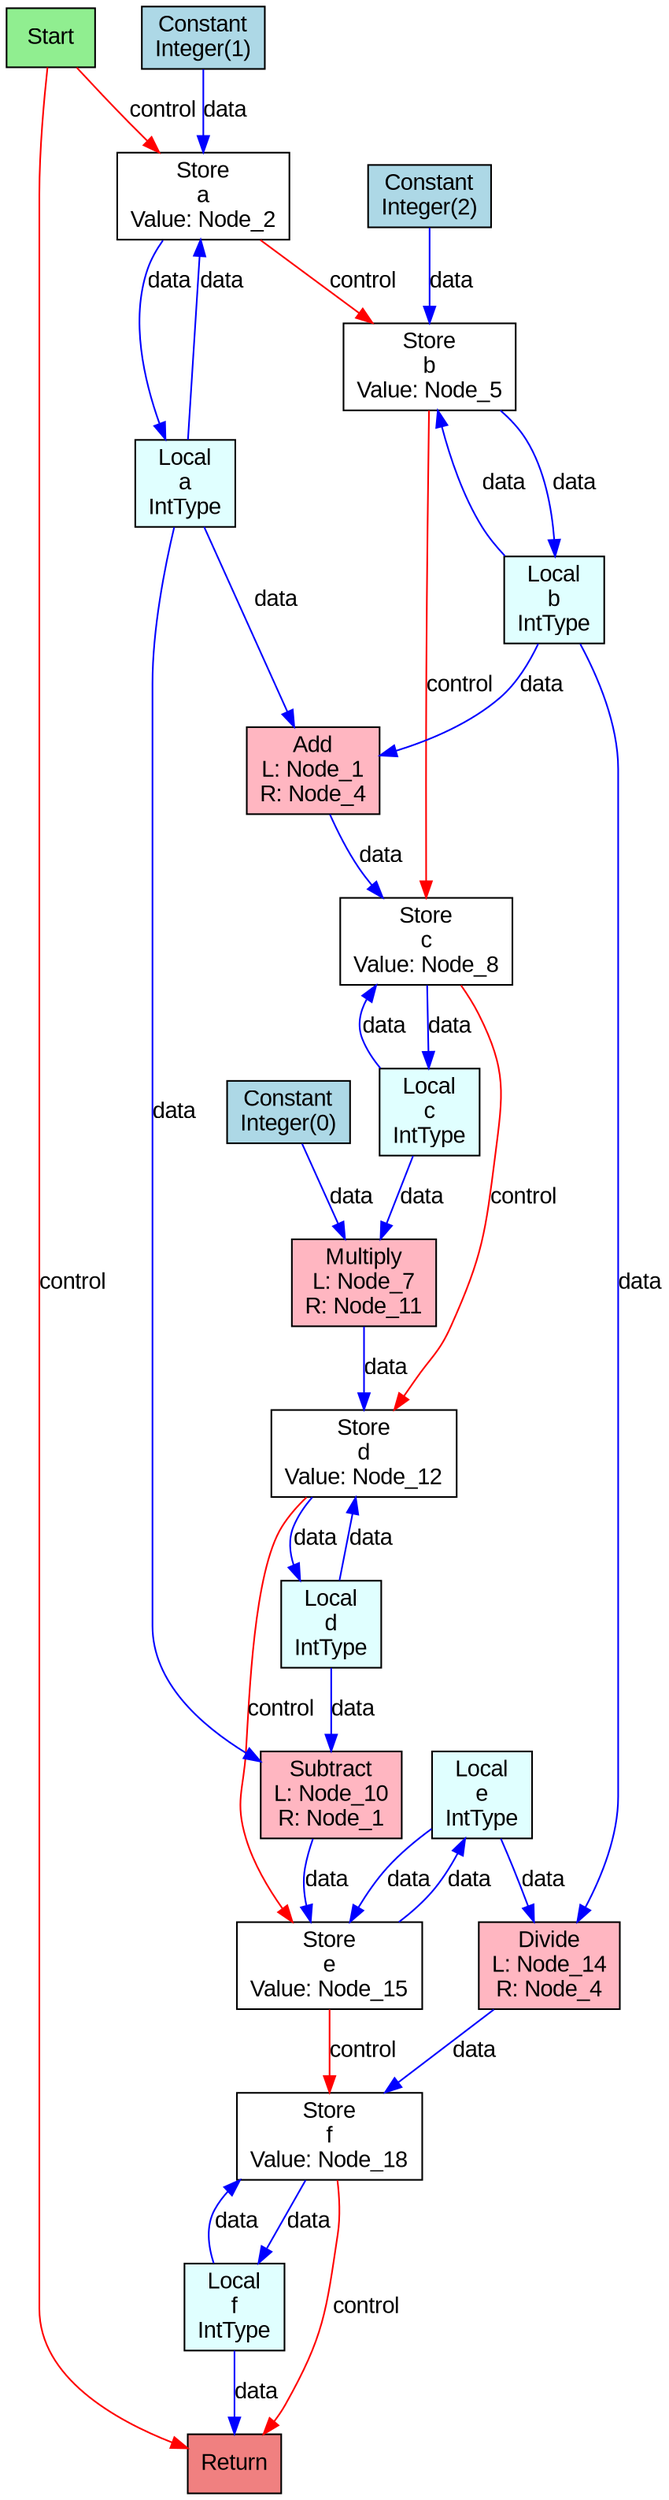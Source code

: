 digraph SoNir {
  rankdir=TB;
  node [shape=box, style=filled, fontname="Arial"];
  edge [fontname="Arial"];

  Node_14 [label="Local\ne\nIntType", fillcolor="lightcyan"];
  Node_16 [label="Store\ne\nValue: Node_15", fillcolor="white"];
  Node_18 [label="Divide\nL: Node_14\nR: Node_4", fillcolor="lightpink"];
  Node_7 [label="Local\nc\nIntType", fillcolor="lightcyan"];
  Node_8 [label="Add\nL: Node_1\nR: Node_4", fillcolor="lightpink"];
  Node_15 [label="Subtract\nL: Node_10\nR: Node_1", fillcolor="lightpink"];
  Node_17 [label="Local\nf\nIntType", fillcolor="lightcyan"];
  Node_11 [label="Constant\nInteger(0)", fillcolor="lightblue"];
  Node_19 [label="Store\nf\nValue: Node_18", fillcolor="white"];
  Node_20 [label="Return", fillcolor="lightcoral"];
  Node_6 [label="Store\nb\nValue: Node_5", fillcolor="white"];
  Node_5 [label="Constant\nInteger(2)", fillcolor="lightblue"];
  Node_4 [label="Local\nb\nIntType", fillcolor="lightcyan"];
  Node_9 [label="Store\nc\nValue: Node_8", fillcolor="white"];
  Node_0 [label="Start", fillcolor="lightgreen"];
  Node_12 [label="Multiply\nL: Node_7\nR: Node_11", fillcolor="lightpink"];
  Node_13 [label="Store\nd\nValue: Node_12", fillcolor="white"];
  Node_3 [label="Store\na\nValue: Node_2", fillcolor="white"];
  Node_2 [label="Constant\nInteger(1)", fillcolor="lightblue"];
  Node_1 [label="Local\na\nIntType", fillcolor="lightcyan"];
  Node_10 [label="Local\nd\nIntType", fillcolor="lightcyan"];

  Node_1 -> Node_3 [label="data", color="blue"];
  Node_2 -> Node_3 [label="data", color="blue"];
  Node_3 -> Node_1 [label="data", color="blue"];
  Node_0 -> Node_3 [label="control", color="red"];
  Node_4 -> Node_6 [label="data", color="blue"];
  Node_5 -> Node_6 [label="data", color="blue"];
  Node_6 -> Node_4 [label="data", color="blue"];
  Node_3 -> Node_6 [label="control", color="red"];
  Node_1 -> Node_8 [label="data", color="blue"];
  Node_4 -> Node_8 [label="data", color="blue"];
  Node_7 -> Node_9 [label="data", color="blue"];
  Node_8 -> Node_9 [label="data", color="blue"];
  Node_9 -> Node_7 [label="data", color="blue"];
  Node_6 -> Node_9 [label="control", color="red"];
  Node_7 -> Node_12 [label="data", color="blue"];
  Node_11 -> Node_12 [label="data", color="blue"];
  Node_10 -> Node_13 [label="data", color="blue"];
  Node_12 -> Node_13 [label="data", color="blue"];
  Node_13 -> Node_10 [label="data", color="blue"];
  Node_9 -> Node_13 [label="control", color="red"];
  Node_10 -> Node_15 [label="data", color="blue"];
  Node_1 -> Node_15 [label="data", color="blue"];
  Node_14 -> Node_16 [label="data", color="blue"];
  Node_15 -> Node_16 [label="data", color="blue"];
  Node_16 -> Node_14 [label="data", color="blue"];
  Node_13 -> Node_16 [label="control", color="red"];
  Node_14 -> Node_18 [label="data", color="blue"];
  Node_4 -> Node_18 [label="data", color="blue"];
  Node_17 -> Node_19 [label="data", color="blue"];
  Node_18 -> Node_19 [label="data", color="blue"];
  Node_19 -> Node_17 [label="data", color="blue"];
  Node_16 -> Node_19 [label="control", color="red"];
  Node_17 -> Node_20 [label="data", color="blue"];
  Node_0 -> Node_20 [label="control", color="red"];
  Node_19 -> Node_20 [label="control", color="red"];
}
